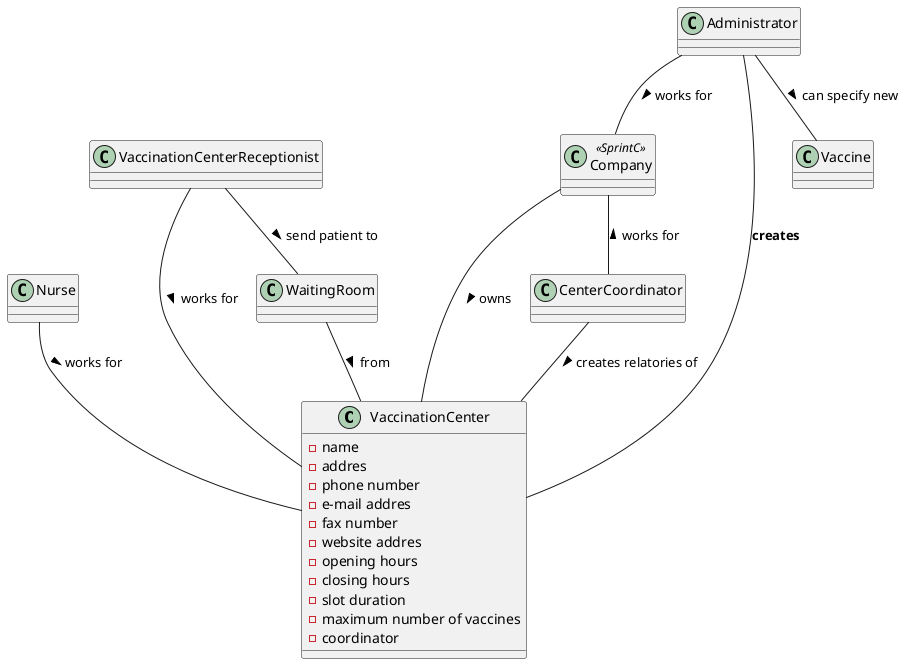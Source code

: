 @startuml
'https://plantuml.com/sequence-diagram
skinparam usecase{

BackgroundColor<< SprintC >> Red

}
class VaccinationCenter {
-name
-addres
-phone number
-e-mail addres
-fax number
-website addres
-opening hours
-closing hours
-slot duration
-maximum number of vaccines
-coordinator
}
class Nurse
class Company <<SprintC>>
class CenterCoordinator

class WaitingRoom
class VaccinationCenterReceptionist





WaitingRoom -- VaccinationCenter : from >
Nurse -- VaccinationCenter : works for >
CenterCoordinator -- VaccinationCenter : creates relatories of >
Company -d- VaccinationCenter : owns >
CenterCoordinator -u- Company : works for >
VaccinationCenterReceptionist -- VaccinationCenter : works for >
class Administrator
Administrator -- Company : works for >
Administrator -- Vaccine : can specify new >
VaccinationCenterReceptionist -- WaitingRoom : send patient to >
Administrator -- VaccinationCenter: **creates**



@enduml
